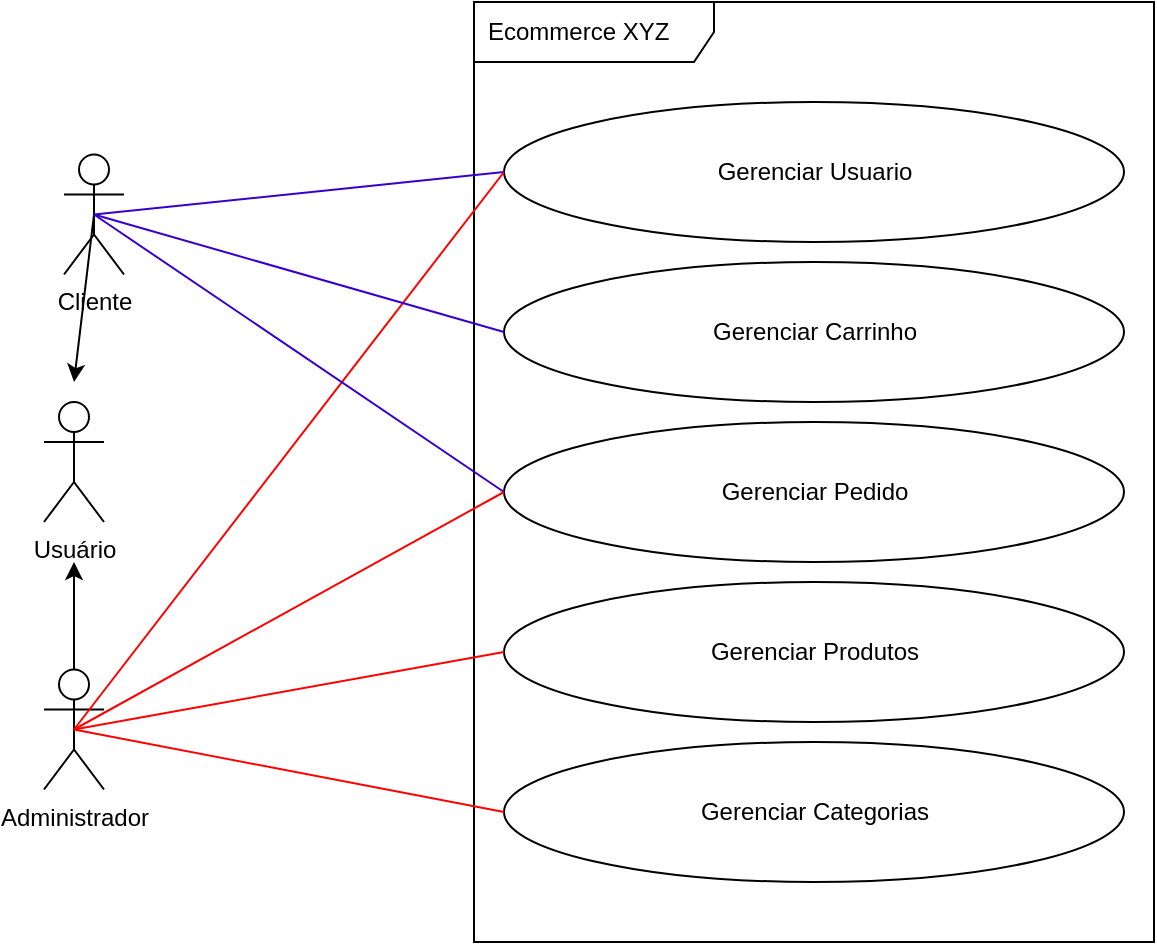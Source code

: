 <mxfile>
    <diagram id="v8Zd3PMvQJyaI_jzeFNu" name="Visão Geral - Domínio">
        <mxGraphModel dx="897" dy="795" grid="1" gridSize="10" guides="1" tooltips="1" connect="1" arrows="1" fold="1" page="1" pageScale="1" pageWidth="850" pageHeight="1100" math="0" shadow="0">
            <root>
                <mxCell id="0"/>
                <mxCell id="1" parent="0"/>
                <mxCell id="2" value="Ecommerce XYZ" style="shape=umlFrame;whiteSpace=wrap;html=1;width=120;height=30;boundedLbl=1;verticalAlign=middle;align=left;spacingLeft=5;" parent="1" vertex="1">
                    <mxGeometry x="255" y="40" width="340" height="470" as="geometry"/>
                </mxCell>
                <mxCell id="6" style="edgeStyle=none;html=1;exitX=0.5;exitY=0.5;exitDx=0;exitDy=0;exitPerimeter=0;" parent="1" source="3" edge="1">
                    <mxGeometry relative="1" as="geometry">
                        <mxPoint x="55" y="230" as="targetPoint"/>
                    </mxGeometry>
                </mxCell>
                <mxCell id="3" value="Cliente" style="shape=umlActor;verticalLabelPosition=bottom;verticalAlign=top;html=1;" parent="1" vertex="1">
                    <mxGeometry x="50" y="116.25" width="30" height="60" as="geometry"/>
                </mxCell>
                <mxCell id="7" style="edgeStyle=none;html=1;exitX=0.5;exitY=0.5;exitDx=0;exitDy=0;exitPerimeter=0;" parent="1" source="4" edge="1">
                    <mxGeometry relative="1" as="geometry">
                        <mxPoint x="55" y="320" as="targetPoint"/>
                    </mxGeometry>
                </mxCell>
                <mxCell id="4" value="Administrador" style="shape=umlActor;verticalLabelPosition=bottom;verticalAlign=top;html=1;" parent="1" vertex="1">
                    <mxGeometry x="40" y="373.75" width="30" height="60" as="geometry"/>
                </mxCell>
                <mxCell id="5" value="Usuário" style="shape=umlActor;verticalLabelPosition=bottom;verticalAlign=top;html=1;" parent="1" vertex="1">
                    <mxGeometry x="40" y="240" width="30" height="60" as="geometry"/>
                </mxCell>
                <mxCell id="9" value="" style="shape=ellipse;container=1;horizontal=1;horizontalStack=0;resizeParent=1;resizeParentMax=0;resizeLast=0;html=1;dashed=0;collapsible=0;" parent="1" vertex="1">
                    <mxGeometry x="270" y="90" width="310" height="70" as="geometry"/>
                </mxCell>
                <mxCell id="10" value="Gerenciar Usuario" style="html=1;strokeColor=none;fillColor=none;align=center;verticalAlign=middle;rotatable=0;" parent="9" vertex="1">
                    <mxGeometry y="26.25" width="310.0" height="17.5" as="geometry"/>
                </mxCell>
                <mxCell id="14" value="" style="shape=ellipse;container=1;horizontal=1;horizontalStack=0;resizeParent=1;resizeParentMax=0;resizeLast=0;html=1;dashed=0;collapsible=0;" parent="1" vertex="1">
                    <mxGeometry x="270" y="170" width="310" height="70" as="geometry"/>
                </mxCell>
                <mxCell id="15" value="Gerenciar Carrinho" style="html=1;strokeColor=none;fillColor=none;align=center;verticalAlign=middle;rotatable=0;" parent="14" vertex="1">
                    <mxGeometry y="26.25" width="310.0" height="17.5" as="geometry"/>
                </mxCell>
                <mxCell id="16" value="" style="shape=ellipse;container=1;horizontal=1;horizontalStack=0;resizeParent=1;resizeParentMax=0;resizeLast=0;html=1;dashed=0;collapsible=0;" parent="1" vertex="1">
                    <mxGeometry x="270" y="250" width="310" height="70" as="geometry"/>
                </mxCell>
                <mxCell id="17" value="Gerenciar Pedido" style="html=1;strokeColor=none;fillColor=none;align=center;verticalAlign=middle;rotatable=0;" parent="16" vertex="1">
                    <mxGeometry y="26.25" width="310.0" height="17.5" as="geometry"/>
                </mxCell>
                <mxCell id="18" value="" style="shape=ellipse;container=1;horizontal=1;horizontalStack=0;resizeParent=1;resizeParentMax=0;resizeLast=0;html=1;dashed=0;collapsible=0;" parent="1" vertex="1">
                    <mxGeometry x="270" y="330" width="310" height="70" as="geometry"/>
                </mxCell>
                <mxCell id="19" value="Gerenciar Produtos" style="html=1;strokeColor=none;fillColor=none;align=center;verticalAlign=middle;rotatable=0;" parent="18" vertex="1">
                    <mxGeometry y="26.25" width="310.0" height="17.5" as="geometry"/>
                </mxCell>
                <mxCell id="20" value="" style="shape=ellipse;container=1;horizontal=1;horizontalStack=0;resizeParent=1;resizeParentMax=0;resizeLast=0;html=1;dashed=0;collapsible=0;" parent="1" vertex="1">
                    <mxGeometry x="270" y="410" width="310" height="70" as="geometry"/>
                </mxCell>
                <mxCell id="21" value="Gerenciar Categorias" style="html=1;strokeColor=none;fillColor=none;align=center;verticalAlign=middle;rotatable=0;" parent="20" vertex="1">
                    <mxGeometry y="26.25" width="310.0" height="17.5" as="geometry"/>
                </mxCell>
                <mxCell id="22" style="edgeStyle=none;html=1;entryX=0.5;entryY=0.5;entryDx=0;entryDy=0;entryPerimeter=0;endArrow=none;endFill=0;fillColor=#6a00ff;strokeColor=#3700CC;exitX=0;exitY=0.5;exitDx=0;exitDy=0;" parent="1" source="10" target="3" edge="1">
                    <mxGeometry relative="1" as="geometry"/>
                </mxCell>
                <mxCell id="23" style="edgeStyle=none;html=1;entryX=0.5;entryY=0.5;entryDx=0;entryDy=0;entryPerimeter=0;endArrow=none;endFill=0;fillColor=#e51400;strokeColor=#FF0000;exitX=0;exitY=0.5;exitDx=0;exitDy=0;" parent="1" source="10" target="4" edge="1">
                    <mxGeometry relative="1" as="geometry"/>
                </mxCell>
                <mxCell id="24" style="edgeStyle=none;html=1;exitX=0;exitY=0.5;exitDx=0;exitDy=0;entryX=0.5;entryY=0.5;entryDx=0;entryDy=0;entryPerimeter=0;endArrow=none;endFill=0;fillColor=#6a00ff;strokeColor=#3700CC;" parent="1" source="15" target="3" edge="1">
                    <mxGeometry relative="1" as="geometry"/>
                </mxCell>
                <mxCell id="25" style="edgeStyle=none;html=1;exitX=0;exitY=0.5;exitDx=0;exitDy=0;entryX=0.5;entryY=0.5;entryDx=0;entryDy=0;entryPerimeter=0;endArrow=none;endFill=0;fillColor=#6a00ff;strokeColor=#3700CC;" parent="1" source="17" target="3" edge="1">
                    <mxGeometry relative="1" as="geometry"/>
                </mxCell>
                <mxCell id="26" style="edgeStyle=none;html=1;exitX=0;exitY=0.5;exitDx=0;exitDy=0;entryX=0.5;entryY=0.5;entryDx=0;entryDy=0;entryPerimeter=0;endArrow=none;endFill=0;fillColor=#a20025;strokeColor=#FF0000;" parent="1" source="17" target="4" edge="1">
                    <mxGeometry relative="1" as="geometry"/>
                </mxCell>
                <mxCell id="27" style="edgeStyle=none;html=1;exitX=0;exitY=0.5;exitDx=0;exitDy=0;entryX=0.5;entryY=0.5;entryDx=0;entryDy=0;entryPerimeter=0;strokeColor=#FF0000;endArrow=none;endFill=0;" parent="1" source="19" target="4" edge="1">
                    <mxGeometry relative="1" as="geometry"/>
                </mxCell>
                <mxCell id="28" style="edgeStyle=none;html=1;exitX=0;exitY=0.5;exitDx=0;exitDy=0;strokeColor=#FF0000;endArrow=none;endFill=0;entryX=0.5;entryY=0.5;entryDx=0;entryDy=0;entryPerimeter=0;" parent="1" source="21" target="4" edge="1">
                    <mxGeometry relative="1" as="geometry">
                        <mxPoint x="50" y="370" as="targetPoint"/>
                    </mxGeometry>
                </mxCell>
            </root>
        </mxGraphModel>
    </diagram>
    <diagram id="kgnsa7DRbCNTgwQhgMfH" name="Subdomínio - Cátalogo">
        <mxGraphModel dx="575" dy="482" grid="1" gridSize="10" guides="1" tooltips="1" connect="1" arrows="1" fold="1" page="1" pageScale="1" pageWidth="850" pageHeight="1100" math="0" shadow="0">
            <root>
                <mxCell id="0"/>
                <mxCell id="1" parent="0"/>
                <mxCell id="p42-nB36Zngz_NReyAR6-1" value="Subdminio - Catalogo" style="shape=umlFrame;whiteSpace=wrap;html=1;width=150;height=20;boundedLbl=1;verticalAlign=middle;align=left;spacingLeft=5;" parent="1" vertex="1">
                    <mxGeometry x="190" y="100" width="900" height="680" as="geometry"/>
                </mxCell>
                <mxCell id="6PadUKwcSXp_6otiCti1-19" style="edgeStyle=none;html=1;entryX=0;entryY=0.75;entryDx=0;entryDy=0;endArrow=none;endFill=0;" parent="1" source="rQVGZtRjE8f_gTfgbPcK-1" target="zQSxLaOVCc166zyNeuNi-2" edge="1">
                    <mxGeometry relative="1" as="geometry"/>
                </mxCell>
                <mxCell id="rQVGZtRjE8f_gTfgbPcK-1" value="Administrador" style="shape=umlActor;verticalLabelPosition=bottom;verticalAlign=top;html=1;" parent="1" vertex="1">
                    <mxGeometry x="80" y="315" width="30" height="60" as="geometry"/>
                </mxCell>
                <mxCell id="zQSxLaOVCc166zyNeuNi-1" value="" style="shape=ellipse;container=1;horizontal=1;horizontalStack=0;resizeParent=1;resizeParentMax=0;resizeLast=0;html=1;dashed=0;collapsible=0;" parent="1" vertex="1">
                    <mxGeometry x="210" y="160" width="180" height="40" as="geometry"/>
                </mxCell>
                <mxCell id="zQSxLaOVCc166zyNeuNi-2" value="GerenciarCategorias" style="html=1;strokeColor=none;fillColor=none;align=center;verticalAlign=middle;rotatable=0;" parent="zQSxLaOVCc166zyNeuNi-1" vertex="1">
                    <mxGeometry y="15" width="180.0" height="10" as="geometry"/>
                </mxCell>
                <mxCell id="6PadUKwcSXp_6otiCti1-1" value="" style="shape=ellipse;container=1;horizontal=1;horizontalStack=0;resizeParent=1;resizeParentMax=0;resizeLast=0;html=1;dashed=0;collapsible=0;" parent="1" vertex="1">
                    <mxGeometry x="210" y="498" width="180" height="40" as="geometry"/>
                </mxCell>
                <mxCell id="6PadUKwcSXp_6otiCti1-2" value="Gerenciar Produtos" style="html=1;strokeColor=none;fillColor=none;align=center;verticalAlign=middle;rotatable=0;" parent="6PadUKwcSXp_6otiCti1-1" vertex="1">
                    <mxGeometry y="15" width="180.0" height="10" as="geometry"/>
                </mxCell>
                <mxCell id="6PadUKwcSXp_6otiCti1-3" value="" style="shape=ellipse;container=1;horizontal=1;horizontalStack=0;resizeParent=1;resizeParentMax=0;resizeLast=0;html=1;dashed=0;collapsible=0;" parent="1" vertex="1">
                    <mxGeometry x="451" y="120" width="140" height="40" as="geometry"/>
                </mxCell>
                <mxCell id="6PadUKwcSXp_6otiCti1-4" value="Criar Categoria" style="html=1;strokeColor=none;fillColor=none;align=center;verticalAlign=middle;rotatable=0;" parent="6PadUKwcSXp_6otiCti1-3" vertex="1">
                    <mxGeometry y="15" width="140.0" height="10" as="geometry"/>
                </mxCell>
                <mxCell id="6PadUKwcSXp_6otiCti1-6" value="" style="shape=ellipse;container=1;horizontal=1;horizontalStack=0;resizeParent=1;resizeParentMax=0;resizeLast=0;html=1;dashed=0;collapsible=0;" parent="1" vertex="1">
                    <mxGeometry x="451" y="170" width="140" height="40" as="geometry"/>
                </mxCell>
                <mxCell id="6PadUKwcSXp_6otiCti1-7" value="Consultar Categoria" style="html=1;strokeColor=none;fillColor=none;align=center;verticalAlign=middle;rotatable=0;" parent="6PadUKwcSXp_6otiCti1-6" vertex="1">
                    <mxGeometry y="15" width="140.0" height="10" as="geometry"/>
                </mxCell>
                <mxCell id="6PadUKwcSXp_6otiCti1-9" value="" style="shape=ellipse;container=1;horizontal=1;horizontalStack=0;resizeParent=1;resizeParentMax=0;resizeLast=0;html=1;dashed=0;collapsible=0;" parent="1" vertex="1">
                    <mxGeometry x="451" y="220" width="140" height="40" as="geometry"/>
                </mxCell>
                <mxCell id="6PadUKwcSXp_6otiCti1-10" value="Atualizar Categoria" style="html=1;strokeColor=none;fillColor=none;align=center;verticalAlign=middle;rotatable=0;" parent="6PadUKwcSXp_6otiCti1-9" vertex="1">
                    <mxGeometry y="15" width="140.0" height="10" as="geometry"/>
                </mxCell>
                <mxCell id="6PadUKwcSXp_6otiCti1-11" value="" style="shape=ellipse;container=1;horizontal=1;horizontalStack=0;resizeParent=1;resizeParentMax=0;resizeLast=0;html=1;dashed=0;collapsible=0;" parent="1" vertex="1">
                    <mxGeometry x="451" y="270" width="140" height="40" as="geometry"/>
                </mxCell>
                <mxCell id="6PadUKwcSXp_6otiCti1-12" value="Deletar Categoria" style="html=1;strokeColor=none;fillColor=none;align=center;verticalAlign=middle;rotatable=0;" parent="6PadUKwcSXp_6otiCti1-11" vertex="1">
                    <mxGeometry y="15" width="140.0" height="10" as="geometry"/>
                </mxCell>
                <mxCell id="6PadUKwcSXp_6otiCti1-15" value="&amp;lt;&amp;lt;extend&amp;gt;&amp;gt;" style="html=1;verticalAlign=bottom;labelBackgroundColor=none;endArrow=open;endFill=0;dashed=1;exitX=0;exitY=0.75;exitDx=0;exitDy=0;entryX=0.943;entryY=0.215;entryDx=0;entryDy=0;entryPerimeter=0;" parent="1" source="6PadUKwcSXp_6otiCti1-4" target="zQSxLaOVCc166zyNeuNi-1" edge="1">
                    <mxGeometry width="160" relative="1" as="geometry">
                        <mxPoint x="320" y="290" as="sourcePoint"/>
                        <mxPoint x="480" y="290" as="targetPoint"/>
                        <mxPoint as="offset"/>
                    </mxGeometry>
                </mxCell>
                <mxCell id="6PadUKwcSXp_6otiCti1-16" value="&amp;lt;&amp;lt;extend&amp;gt;&amp;gt;" style="html=1;verticalAlign=bottom;labelBackgroundColor=none;endArrow=open;endFill=0;dashed=1;exitX=0;exitY=0.5;exitDx=0;exitDy=0;entryX=0.943;entryY=0.215;entryDx=0;entryDy=0;entryPerimeter=0;" parent="1" source="6PadUKwcSXp_6otiCti1-7" edge="1">
                    <mxGeometry width="160" relative="1" as="geometry">
                        <mxPoint x="450" y="152.5" as="sourcePoint"/>
                        <mxPoint x="389.74" y="178.6" as="targetPoint"/>
                        <mxPoint as="offset"/>
                    </mxGeometry>
                </mxCell>
                <mxCell id="6PadUKwcSXp_6otiCti1-17" value="&amp;lt;&amp;lt;extend&amp;gt;&amp;gt;" style="html=1;verticalAlign=bottom;labelBackgroundColor=none;endArrow=open;endFill=0;dashed=1;exitX=0;exitY=0;exitDx=0;exitDy=0;entryX=0.966;entryY=0.687;entryDx=0;entryDy=0;entryPerimeter=0;" parent="1" source="6PadUKwcSXp_6otiCti1-10" target="zQSxLaOVCc166zyNeuNi-1" edge="1">
                    <mxGeometry width="160" relative="1" as="geometry">
                        <mxPoint x="460" y="162.5" as="sourcePoint"/>
                        <mxPoint x="399.74" y="188.6" as="targetPoint"/>
                        <mxPoint as="offset"/>
                    </mxGeometry>
                </mxCell>
                <mxCell id="6PadUKwcSXp_6otiCti1-18" value="&amp;lt;&amp;lt;extend&amp;gt;&amp;gt;" style="html=1;verticalAlign=bottom;labelBackgroundColor=none;endArrow=open;endFill=0;dashed=1;exitX=0;exitY=0;exitDx=0;exitDy=0;entryX=0.917;entryY=0.841;entryDx=0;entryDy=0;entryPerimeter=0;" parent="1" source="6PadUKwcSXp_6otiCti1-12" target="zQSxLaOVCc166zyNeuNi-1" edge="1">
                    <mxGeometry width="160" relative="1" as="geometry">
                        <mxPoint x="470" y="172.5" as="sourcePoint"/>
                        <mxPoint x="409.74" y="198.6" as="targetPoint"/>
                        <mxPoint as="offset"/>
                    </mxGeometry>
                </mxCell>
                <mxCell id="6PadUKwcSXp_6otiCti1-24" style="edgeStyle=none;html=1;entryX=1;entryY=0;entryDx=0;entryDy=0;endArrow=blockThin;endFill=1;exitX=0;exitY=1;exitDx=0;exitDy=0;" parent="1" source="6PadUKwcSXp_6otiCti1-21" target="6PadUKwcSXp_6otiCti1-7" edge="1">
                    <mxGeometry relative="1" as="geometry"/>
                </mxCell>
                <mxCell id="6PadUKwcSXp_6otiCti1-20" value="" style="shape=ellipse;container=1;horizontal=1;horizontalStack=0;resizeParent=1;resizeParentMax=0;resizeLast=0;html=1;dashed=0;collapsible=0;" parent="1" vertex="1">
                    <mxGeometry x="640" y="120" width="180" height="60" as="geometry"/>
                </mxCell>
                <mxCell id="6PadUKwcSXp_6otiCti1-21" value="Consultar Categoria&lt;br&gt;&amp;nbsp;por ID" style="html=1;strokeColor=none;fillColor=none;align=center;verticalAlign=middle;rotatable=0;" parent="6PadUKwcSXp_6otiCti1-20" vertex="1">
                    <mxGeometry y="22.5" width="180.0" height="15" as="geometry"/>
                </mxCell>
                <mxCell id="6PadUKwcSXp_6otiCti1-25" style="edgeStyle=none;html=1;entryX=1;entryY=1;entryDx=0;entryDy=0;endArrow=blockThin;endFill=1;exitX=0;exitY=0;exitDx=0;exitDy=0;" parent="1" source="6PadUKwcSXp_6otiCti1-23" target="6PadUKwcSXp_6otiCti1-7" edge="1">
                    <mxGeometry relative="1" as="geometry"/>
                </mxCell>
                <mxCell id="6PadUKwcSXp_6otiCti1-22" value="" style="shape=ellipse;container=1;horizontal=1;horizontalStack=0;resizeParent=1;resizeParentMax=0;resizeLast=0;html=1;dashed=0;collapsible=0;" parent="1" vertex="1">
                    <mxGeometry x="640" y="190" width="180" height="60" as="geometry"/>
                </mxCell>
                <mxCell id="6PadUKwcSXp_6otiCti1-23" value="Consultar Categoria &lt;br&gt;por Filtro" style="html=1;strokeColor=none;fillColor=none;align=center;verticalAlign=middle;rotatable=0;" parent="6PadUKwcSXp_6otiCti1-22" vertex="1">
                    <mxGeometry y="22.5" width="180.0" height="15" as="geometry"/>
                </mxCell>
                <mxCell id="6PadUKwcSXp_6otiCti1-28" value="" style="shape=ellipse;container=1;horizontal=1;horizontalStack=0;resizeParent=1;resizeParentMax=0;resizeLast=0;html=1;dashed=0;collapsible=0;" parent="1" vertex="1">
                    <mxGeometry x="451" y="430" width="140" height="40" as="geometry"/>
                </mxCell>
                <mxCell id="6PadUKwcSXp_6otiCti1-29" value="Criar Produtos" style="html=1;strokeColor=none;fillColor=none;align=center;verticalAlign=middle;rotatable=0;" parent="6PadUKwcSXp_6otiCti1-28" vertex="1">
                    <mxGeometry y="15" width="140.0" height="10" as="geometry"/>
                </mxCell>
                <mxCell id="6PadUKwcSXp_6otiCti1-30" value="" style="shape=ellipse;container=1;horizontal=1;horizontalStack=0;resizeParent=1;resizeParentMax=0;resizeLast=0;html=1;dashed=0;collapsible=0;" parent="1" vertex="1">
                    <mxGeometry x="451" y="480" width="140" height="40" as="geometry"/>
                </mxCell>
                <mxCell id="6PadUKwcSXp_6otiCti1-31" value="Consultar Produtos" style="html=1;strokeColor=none;fillColor=none;align=center;verticalAlign=middle;rotatable=0;" parent="6PadUKwcSXp_6otiCti1-30" vertex="1">
                    <mxGeometry y="15" width="140.0" height="10" as="geometry"/>
                </mxCell>
                <mxCell id="6PadUKwcSXp_6otiCti1-32" value="" style="shape=ellipse;container=1;horizontal=1;horizontalStack=0;resizeParent=1;resizeParentMax=0;resizeLast=0;html=1;dashed=0;collapsible=0;" parent="1" vertex="1">
                    <mxGeometry x="451" y="530" width="140" height="40" as="geometry"/>
                </mxCell>
                <mxCell id="6PadUKwcSXp_6otiCti1-33" value="Atualizar Produtos" style="html=1;strokeColor=none;fillColor=none;align=center;verticalAlign=middle;rotatable=0;" parent="6PadUKwcSXp_6otiCti1-32" vertex="1">
                    <mxGeometry y="15" width="140.0" height="10" as="geometry"/>
                </mxCell>
                <mxCell id="6PadUKwcSXp_6otiCti1-34" value="" style="shape=ellipse;container=1;horizontal=1;horizontalStack=0;resizeParent=1;resizeParentMax=0;resizeLast=0;html=1;dashed=0;collapsible=0;" parent="1" vertex="1">
                    <mxGeometry x="451" y="580" width="140" height="40" as="geometry"/>
                </mxCell>
                <mxCell id="6PadUKwcSXp_6otiCti1-35" value="Deletar Produtos" style="html=1;strokeColor=none;fillColor=none;align=center;verticalAlign=middle;rotatable=0;" parent="6PadUKwcSXp_6otiCti1-34" vertex="1">
                    <mxGeometry y="15" width="140.0" height="10" as="geometry"/>
                </mxCell>
                <mxCell id="6PadUKwcSXp_6otiCti1-36" value="&amp;lt;&amp;lt;extend&amp;gt;&amp;gt;" style="html=1;verticalAlign=bottom;labelBackgroundColor=none;endArrow=open;endFill=0;dashed=1;entryX=0.921;entryY=0.226;entryDx=0;entryDy=0;entryPerimeter=0;exitX=0;exitY=0.5;exitDx=0;exitDy=0;" parent="1" source="6PadUKwcSXp_6otiCti1-29" target="6PadUKwcSXp_6otiCti1-1" edge="1">
                    <mxGeometry width="160" relative="1" as="geometry">
                        <mxPoint x="451" y="450" as="sourcePoint"/>
                        <mxPoint x="379.74" y="480" as="targetPoint"/>
                        <mxPoint as="offset"/>
                    </mxGeometry>
                </mxCell>
                <mxCell id="6PadUKwcSXp_6otiCti1-37" value="&amp;lt;&amp;lt;extend&amp;gt;&amp;gt;" style="html=1;verticalAlign=bottom;labelBackgroundColor=none;endArrow=open;endFill=0;dashed=1;entryX=1;entryY=0.25;entryDx=0;entryDy=0;exitX=0;exitY=0.5;exitDx=0;exitDy=0;" parent="1" source="6PadUKwcSXp_6otiCti1-31" target="6PadUKwcSXp_6otiCti1-2" edge="1">
                    <mxGeometry width="160" relative="1" as="geometry">
                        <mxPoint x="461" y="460" as="sourcePoint"/>
                        <mxPoint x="385.78" y="517.04" as="targetPoint"/>
                        <mxPoint as="offset"/>
                    </mxGeometry>
                </mxCell>
                <mxCell id="6PadUKwcSXp_6otiCti1-38" value="&amp;lt;&amp;lt;extend&amp;gt;&amp;gt;" style="html=1;verticalAlign=bottom;labelBackgroundColor=none;endArrow=open;endFill=0;dashed=1;entryX=0.948;entryY=0.72;entryDx=0;entryDy=0;entryPerimeter=0;exitX=0;exitY=0.25;exitDx=0;exitDy=0;" parent="1" source="6PadUKwcSXp_6otiCti1-33" target="6PadUKwcSXp_6otiCti1-1" edge="1">
                    <mxGeometry width="160" relative="1" as="geometry">
                        <mxPoint x="471" y="470" as="sourcePoint"/>
                        <mxPoint x="395.78" y="527.04" as="targetPoint"/>
                        <mxPoint as="offset"/>
                    </mxGeometry>
                </mxCell>
                <mxCell id="6PadUKwcSXp_6otiCti1-39" value="&amp;lt;&amp;lt;extend&amp;gt;&amp;gt;" style="html=1;verticalAlign=bottom;labelBackgroundColor=none;endArrow=open;endFill=0;dashed=1;entryX=0.826;entryY=0.91;entryDx=0;entryDy=0;entryPerimeter=0;exitX=0;exitY=0.5;exitDx=0;exitDy=0;" parent="1" source="6PadUKwcSXp_6otiCti1-34" target="6PadUKwcSXp_6otiCti1-1" edge="1">
                    <mxGeometry width="160" relative="1" as="geometry">
                        <mxPoint x="481" y="480" as="sourcePoint"/>
                        <mxPoint x="405.78" y="537.04" as="targetPoint"/>
                        <mxPoint as="offset"/>
                    </mxGeometry>
                </mxCell>
                <mxCell id="6PadUKwcSXp_6otiCti1-42" style="edgeStyle=none;html=1;entryX=1;entryY=0;entryDx=0;entryDy=0;endArrow=blockThin;endFill=1;exitX=0;exitY=0.75;exitDx=0;exitDy=0;" parent="1" source="6PadUKwcSXp_6otiCti1-41" target="6PadUKwcSXp_6otiCti1-31" edge="1">
                    <mxGeometry relative="1" as="geometry"/>
                </mxCell>
                <mxCell id="6PadUKwcSXp_6otiCti1-40" value="" style="shape=ellipse;container=1;horizontal=1;horizontalStack=0;resizeParent=1;resizeParentMax=0;resizeLast=0;html=1;dashed=0;collapsible=0;" parent="1" vertex="1">
                    <mxGeometry x="650" y="440" width="140" height="40" as="geometry"/>
                </mxCell>
                <mxCell id="6PadUKwcSXp_6otiCti1-41" value="Consultar Produtos&lt;br&gt;por ID" style="html=1;strokeColor=none;fillColor=none;align=center;verticalAlign=middle;rotatable=0;" parent="6PadUKwcSXp_6otiCti1-40" vertex="1">
                    <mxGeometry y="15" width="140.0" height="10" as="geometry"/>
                </mxCell>
                <mxCell id="6PadUKwcSXp_6otiCti1-43" value="" style="shape=ellipse;container=1;horizontal=1;horizontalStack=0;resizeParent=1;resizeParentMax=0;resizeLast=0;html=1;dashed=0;collapsible=0;" parent="1" vertex="1">
                    <mxGeometry x="650" y="510" width="140" height="40" as="geometry"/>
                </mxCell>
                <mxCell id="6PadUKwcSXp_6otiCti1-44" value="Consultar Produtos&lt;br&gt;por Filtro" style="html=1;strokeColor=none;fillColor=none;align=center;verticalAlign=middle;rotatable=0;" parent="6PadUKwcSXp_6otiCti1-43" vertex="1">
                    <mxGeometry y="15" width="140.0" height="10" as="geometry"/>
                </mxCell>
                <mxCell id="6PadUKwcSXp_6otiCti1-45" value="" style="edgeStyle=none;html=1;endArrow=blockThin;endFill=1;entryX=0.904;entryY=0.818;entryDx=0;entryDy=0;entryPerimeter=0;exitX=0;exitY=0.5;exitDx=0;exitDy=0;" parent="1" source="6PadUKwcSXp_6otiCti1-44" target="6PadUKwcSXp_6otiCti1-30" edge="1">
                    <mxGeometry relative="1" as="geometry"/>
                </mxCell>
                <mxCell id="6PadUKwcSXp_6otiCti1-46" value="" style="shape=ellipse;container=1;horizontal=1;horizontalStack=0;resizeParent=1;resizeParentMax=0;resizeLast=0;html=1;dashed=0;collapsible=0;" parent="1" vertex="1">
                    <mxGeometry x="880" y="510" width="140" height="40" as="geometry"/>
                </mxCell>
                <mxCell id="6PadUKwcSXp_6otiCti1-47" value="Consultar Produtos&lt;br&gt;por Categoria" style="html=1;strokeColor=none;fillColor=none;align=center;verticalAlign=middle;rotatable=0;" parent="6PadUKwcSXp_6otiCti1-46" vertex="1">
                    <mxGeometry y="15" width="140.0" height="10" as="geometry"/>
                </mxCell>
                <mxCell id="6PadUKwcSXp_6otiCti1-48" style="edgeStyle=none;html=1;entryX=1;entryY=0.5;entryDx=0;entryDy=0;endArrow=blockThin;endFill=1;strokeColor=#FFFFFF;" parent="1" source="6PadUKwcSXp_6otiCti1-47" target="6PadUKwcSXp_6otiCti1-44" edge="1">
                    <mxGeometry relative="1" as="geometry"/>
                </mxCell>
                <mxCell id="6PadUKwcSXp_6otiCti1-49" value="" style="shape=ellipse;container=1;horizontal=1;horizontalStack=0;resizeParent=1;resizeParentMax=0;resizeLast=0;html=1;dashed=0;collapsible=0;" parent="1" vertex="1">
                    <mxGeometry x="451" y="680" width="140" height="40" as="geometry"/>
                </mxCell>
                <mxCell id="6PadUKwcSXp_6otiCti1-50" value="Adicionar Categoria" style="html=1;strokeColor=none;fillColor=none;align=center;verticalAlign=middle;rotatable=0;" parent="6PadUKwcSXp_6otiCti1-49" vertex="1">
                    <mxGeometry y="15" width="140.0" height="10" as="geometry"/>
                </mxCell>
                <mxCell id="6PadUKwcSXp_6otiCti1-52" value="&amp;lt;&amp;lt;extend&amp;gt;&amp;gt;" style="html=1;verticalAlign=bottom;labelBackgroundColor=none;endArrow=open;endFill=0;dashed=1;entryX=0.778;entryY=1.05;entryDx=0;entryDy=0;entryPerimeter=0;exitX=0;exitY=0;exitDx=0;exitDy=0;" parent="1" source="6PadUKwcSXp_6otiCti1-50" target="6PadUKwcSXp_6otiCti1-1" edge="1">
                    <mxGeometry width="160" relative="1" as="geometry">
                        <mxPoint x="455" y="649" as="sourcePoint"/>
                        <mxPoint x="362.68" y="583.4" as="targetPoint"/>
                        <mxPoint as="offset"/>
                    </mxGeometry>
                </mxCell>
            </root>
        </mxGraphModel>
    </diagram>
</mxfile>